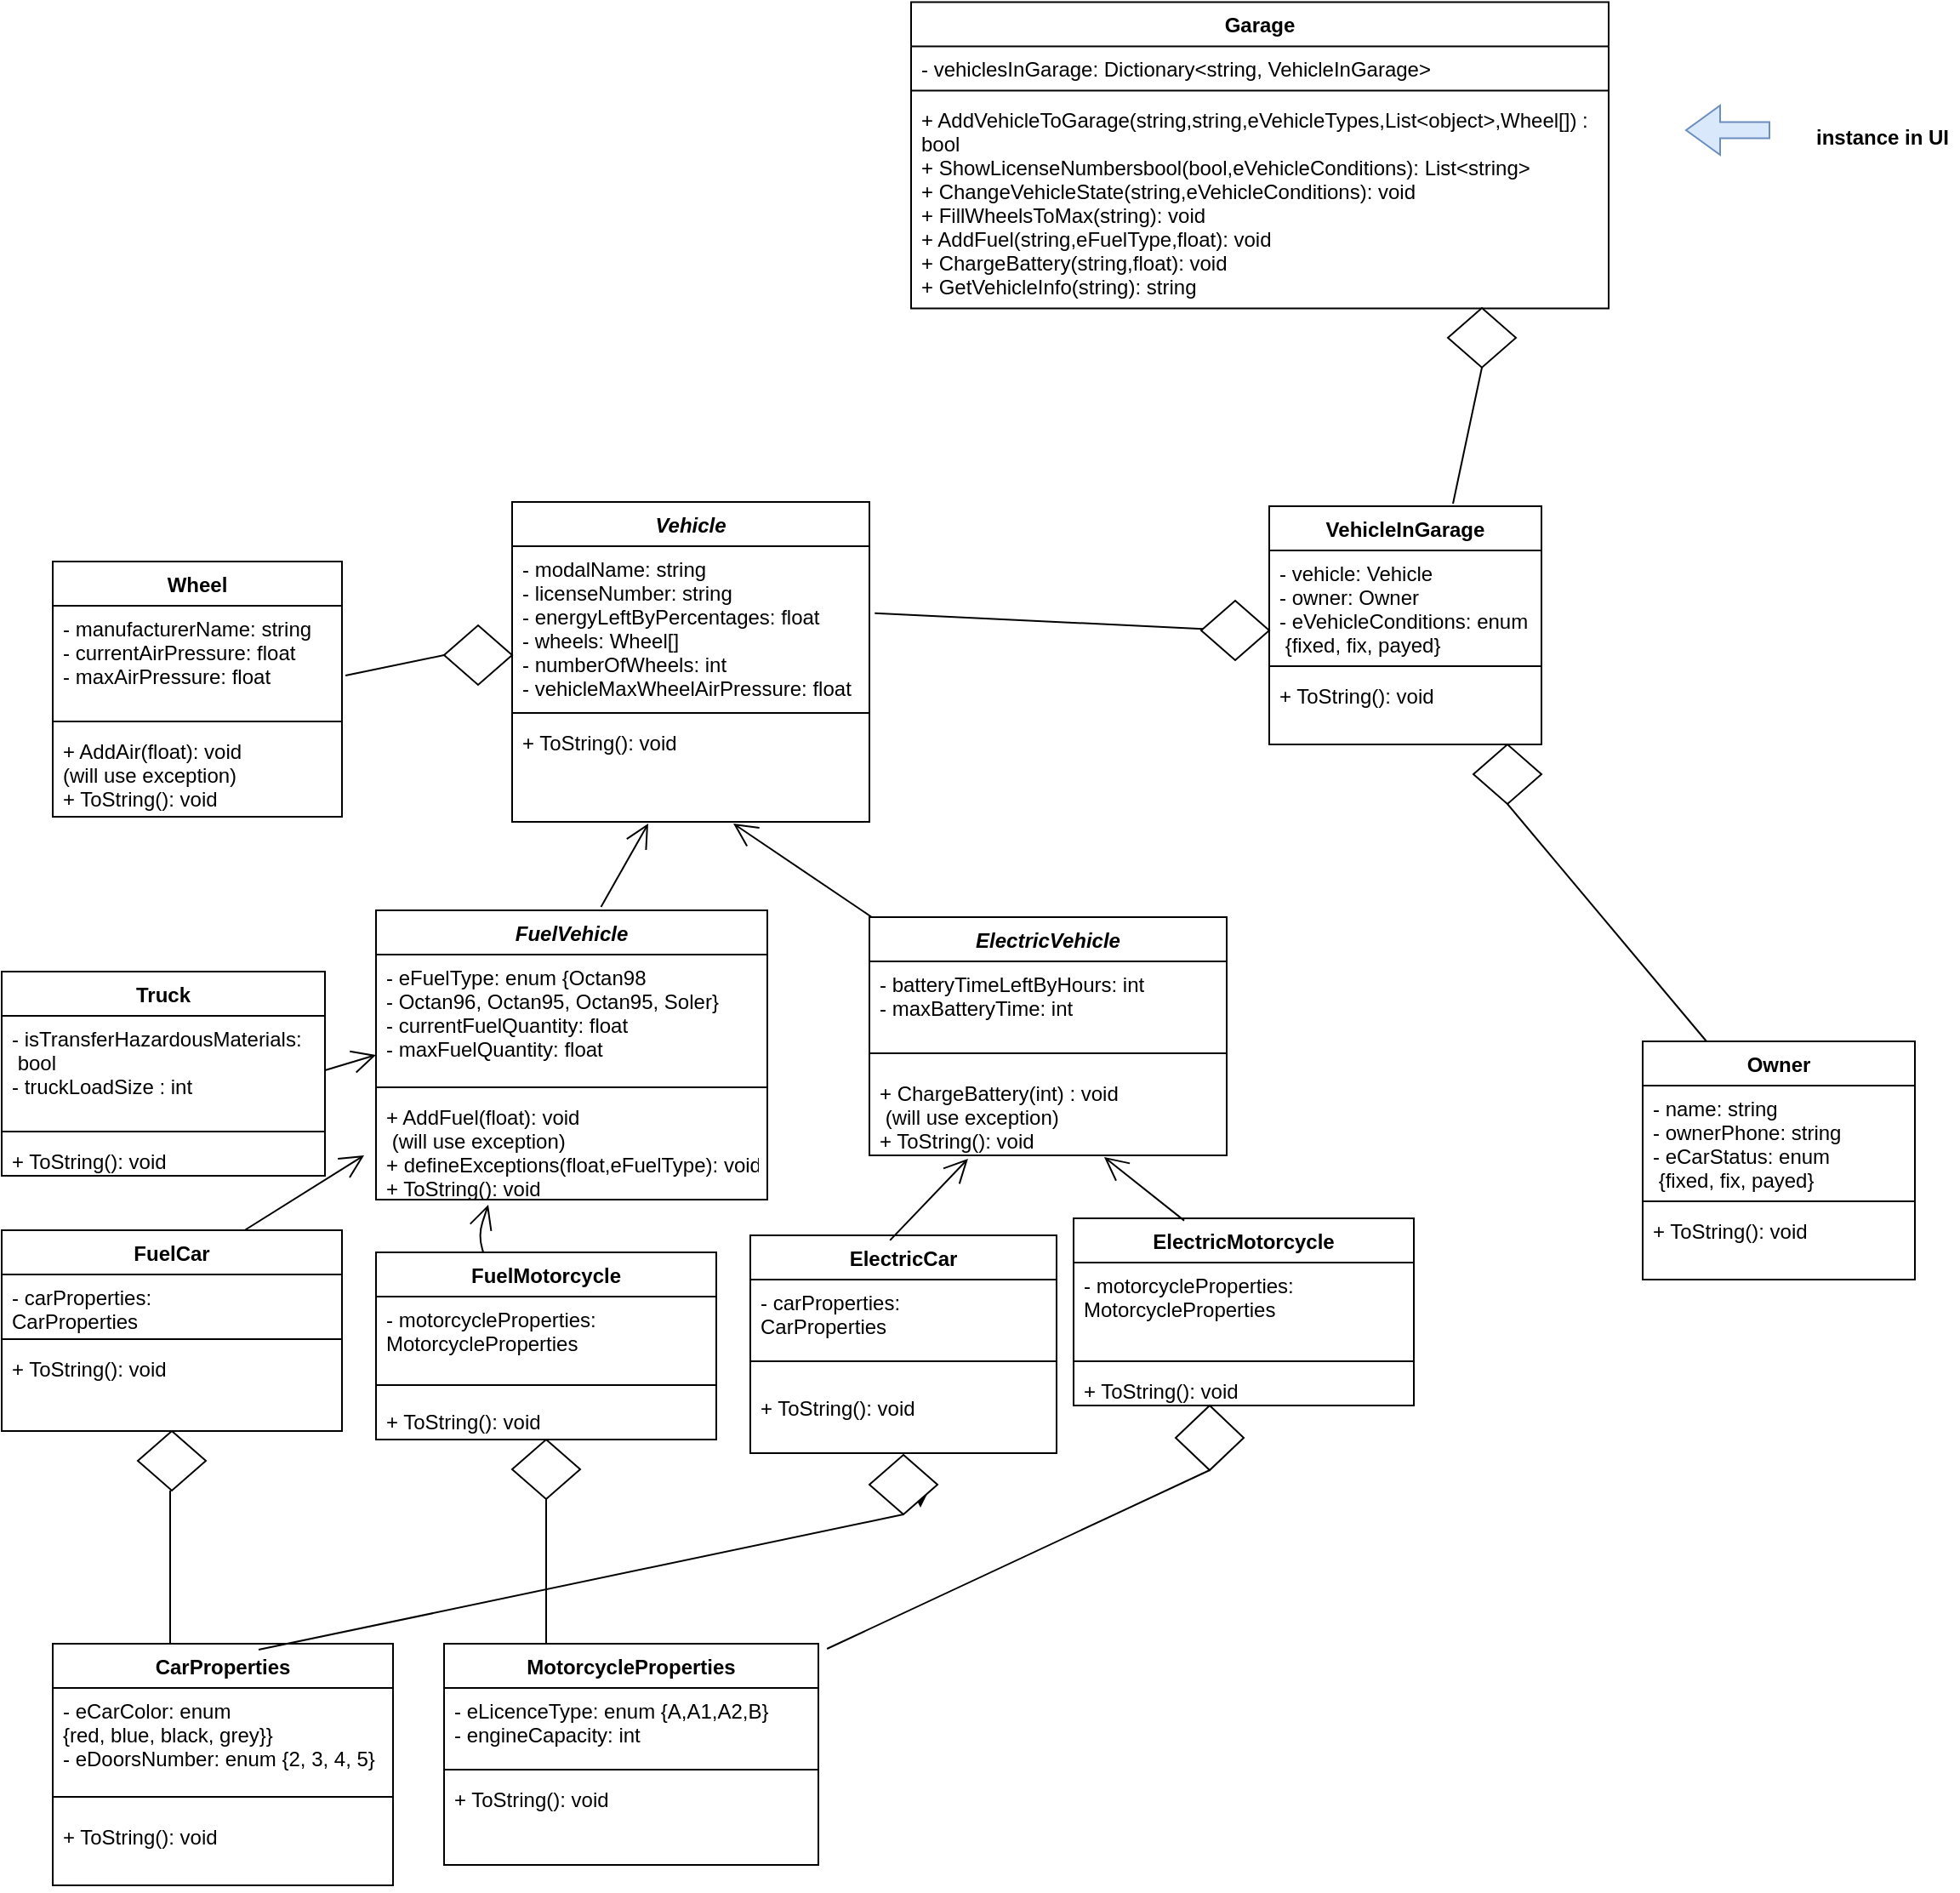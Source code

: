<mxfile version="10.6.8" type="device"><diagram id="A6YAX1oIDWfggqIaogBl" name="Page-1"><mxGraphModel dx="2154" dy="2803" grid="1" gridSize="10" guides="1" tooltips="1" connect="1" arrows="1" fold="1" page="1" pageScale="1" pageWidth="1169" pageHeight="1654" math="0" shadow="0"><root><mxCell id="0"/><mxCell id="1" parent="0"/><mxCell id="DMLT6lTGCrtqlt_6MZUt-1" value="Vehicle" style="swimlane;fontStyle=3;align=center;verticalAlign=top;childLayout=stackLayout;horizontal=1;startSize=26;horizontalStack=0;resizeParent=1;resizeParentMax=0;resizeLast=0;collapsible=1;marginBottom=0;" parent="1" vertex="1"><mxGeometry x="300" y="-11" width="210" height="188" as="geometry"/></mxCell><mxCell id="DMLT6lTGCrtqlt_6MZUt-2" value="- modalName: string&#xA;- licenseNumber: string&#xA;- energyLeftByPercentages: float&#xA;- wheels: Wheel[]&#xA;- numberOfWheels: int&#xA;- vehicleMaxWheelAirPressure: float&#xA;&#xA;&#xA;" style="text;strokeColor=none;fillColor=none;align=left;verticalAlign=top;spacingLeft=4;spacingRight=4;overflow=hidden;rotatable=0;points=[[0,0.5],[1,0.5]];portConstraint=eastwest;" parent="DMLT6lTGCrtqlt_6MZUt-1" vertex="1"><mxGeometry y="26" width="210" height="94" as="geometry"/></mxCell><mxCell id="DMLT6lTGCrtqlt_6MZUt-3" value="" style="line;strokeWidth=1;fillColor=none;align=left;verticalAlign=middle;spacingTop=-1;spacingLeft=3;spacingRight=3;rotatable=0;labelPosition=right;points=[];portConstraint=eastwest;" parent="DMLT6lTGCrtqlt_6MZUt-1" vertex="1"><mxGeometry y="120" width="210" height="8" as="geometry"/></mxCell><mxCell id="DMLT6lTGCrtqlt_6MZUt-4" value="+ ToString(): void" style="text;strokeColor=none;fillColor=none;align=left;verticalAlign=top;spacingLeft=4;spacingRight=4;overflow=hidden;rotatable=0;points=[[0,0.5],[1,0.5]];portConstraint=eastwest;" parent="DMLT6lTGCrtqlt_6MZUt-1" vertex="1"><mxGeometry y="128" width="210" height="60" as="geometry"/></mxCell><mxCell id="DMLT6lTGCrtqlt_6MZUt-5" value="" style="endArrow=open;endFill=1;endSize=12;html=1;exitX=0.575;exitY=-0.012;exitDx=0;exitDy=0;exitPerimeter=0;" parent="1" source="DMLT6lTGCrtqlt_6MZUt-6" edge="1"><mxGeometry width="160" relative="1" as="geometry"><mxPoint x="260" y="280" as="sourcePoint"/><mxPoint x="380" y="178" as="targetPoint"/><Array as="points"/></mxGeometry></mxCell><mxCell id="DMLT6lTGCrtqlt_6MZUt-6" value="FuelVehicle" style="swimlane;fontStyle=3;align=center;verticalAlign=top;childLayout=stackLayout;horizontal=1;startSize=26;horizontalStack=0;resizeParent=1;resizeParentMax=0;resizeLast=0;collapsible=1;marginBottom=0;" parent="1" vertex="1"><mxGeometry x="220" y="229" width="230" height="170" as="geometry"/></mxCell><mxCell id="DMLT6lTGCrtqlt_6MZUt-7" value="- eFuelType: enum {Octan98&#xA;- Octan96, Octan95, Octan95, Soler}&#xA;- currentFuelQuantity: float&#xA;- maxFuelQuantity: float&#xA;&#xA;" style="text;strokeColor=none;fillColor=none;align=left;verticalAlign=top;spacingLeft=4;spacingRight=4;overflow=hidden;rotatable=0;points=[[0,0.5],[1,0.5]];portConstraint=eastwest;" parent="DMLT6lTGCrtqlt_6MZUt-6" vertex="1"><mxGeometry y="26" width="230" height="74" as="geometry"/></mxCell><mxCell id="DMLT6lTGCrtqlt_6MZUt-8" value="" style="line;strokeWidth=1;fillColor=none;align=left;verticalAlign=middle;spacingTop=-1;spacingLeft=3;spacingRight=3;rotatable=0;labelPosition=right;points=[];portConstraint=eastwest;" parent="DMLT6lTGCrtqlt_6MZUt-6" vertex="1"><mxGeometry y="100" width="230" height="8" as="geometry"/></mxCell><mxCell id="DMLT6lTGCrtqlt_6MZUt-9" value="+ AddFuel(float): void&#xA; (will use exception)&#xA;+ defineExceptions(float,eFuelType): void&#xA;+ ToString(): void" style="text;strokeColor=none;fillColor=none;align=left;verticalAlign=top;spacingLeft=4;spacingRight=4;overflow=hidden;rotatable=0;points=[[0,0.5],[1,0.5]];portConstraint=eastwest;" parent="DMLT6lTGCrtqlt_6MZUt-6" vertex="1"><mxGeometry y="108" width="230" height="62" as="geometry"/></mxCell><mxCell id="DMLT6lTGCrtqlt_6MZUt-10" value="" style="endArrow=open;endFill=1;endSize=12;html=1;" parent="1" source="DMLT6lTGCrtqlt_6MZUt-11" edge="1"><mxGeometry width="160" relative="1" as="geometry"><mxPoint x="520" y="280" as="sourcePoint"/><mxPoint x="430" y="178" as="targetPoint"/><Array as="points"/></mxGeometry></mxCell><mxCell id="DMLT6lTGCrtqlt_6MZUt-11" value="ElectricVehicle" style="swimlane;fontStyle=3;align=center;verticalAlign=top;childLayout=stackLayout;horizontal=1;startSize=26;horizontalStack=0;resizeParent=1;resizeParentMax=0;resizeLast=0;collapsible=1;marginBottom=0;" parent="1" vertex="1"><mxGeometry x="510" y="233" width="210" height="140" as="geometry"/></mxCell><mxCell id="DMLT6lTGCrtqlt_6MZUt-12" value="- batteryTimeLeftByHours: int&#xA;- maxBatteryTime: int&#xA;&#xA;" style="text;strokeColor=none;fillColor=none;align=left;verticalAlign=top;spacingLeft=4;spacingRight=4;overflow=hidden;rotatable=0;points=[[0,0.5],[1,0.5]];portConstraint=eastwest;" parent="DMLT6lTGCrtqlt_6MZUt-11" vertex="1"><mxGeometry y="26" width="210" height="44" as="geometry"/></mxCell><mxCell id="DMLT6lTGCrtqlt_6MZUt-13" value="" style="line;strokeWidth=1;fillColor=none;align=left;verticalAlign=middle;spacingTop=-1;spacingLeft=3;spacingRight=3;rotatable=0;labelPosition=right;points=[];portConstraint=eastwest;" parent="DMLT6lTGCrtqlt_6MZUt-11" vertex="1"><mxGeometry y="70" width="210" height="20" as="geometry"/></mxCell><mxCell id="DMLT6lTGCrtqlt_6MZUt-14" value="+ ChargeBattery(int) : void&#xA; (will use exception)&#xA;+ ToString(): void&#xA;" style="text;strokeColor=none;fillColor=none;align=left;verticalAlign=top;spacingLeft=4;spacingRight=4;overflow=hidden;rotatable=0;points=[[0,0.5],[1,0.5]];portConstraint=eastwest;" parent="DMLT6lTGCrtqlt_6MZUt-11" vertex="1"><mxGeometry y="90" width="210" height="50" as="geometry"/></mxCell><mxCell id="DMLT6lTGCrtqlt_6MZUt-17" value="" style="endArrow=open;endFill=1;endSize=12;html=1;" parent="1" edge="1"><mxGeometry width="160" relative="1" as="geometry"><mxPoint x="138" y="420" as="sourcePoint"/><mxPoint x="213" y="373" as="targetPoint"/><Array as="points"/></mxGeometry></mxCell><mxCell id="DMLT6lTGCrtqlt_6MZUt-22" style="edgeStyle=orthogonalEdgeStyle;rounded=0;orthogonalLoop=1;jettySize=auto;html=1;exitX=0.75;exitY=0;exitDx=0;exitDy=0;" parent="1" source="DMLT6lTGCrtqlt_6MZUt-18" edge="1"><mxGeometry relative="1" as="geometry"><mxPoint x="160" y="430" as="targetPoint"/></mxGeometry></mxCell><mxCell id="DMLT6lTGCrtqlt_6MZUt-18" value="FuelCar" style="swimlane;fontStyle=1;align=center;verticalAlign=top;childLayout=stackLayout;horizontal=1;startSize=26;horizontalStack=0;resizeParent=1;resizeParentMax=0;resizeLast=0;collapsible=1;marginBottom=0;" parent="1" vertex="1"><mxGeometry y="417" width="200" height="118" as="geometry"/></mxCell><mxCell id="DMLT6lTGCrtqlt_6MZUt-19" value="- carProperties: &#xA;CarProperties&#xA;&#xA;" style="text;strokeColor=none;fillColor=none;align=left;verticalAlign=top;spacingLeft=4;spacingRight=4;overflow=hidden;rotatable=0;points=[[0,0.5],[1,0.5]];portConstraint=eastwest;" parent="DMLT6lTGCrtqlt_6MZUt-18" vertex="1"><mxGeometry y="26" width="200" height="34" as="geometry"/></mxCell><mxCell id="DMLT6lTGCrtqlt_6MZUt-20" value="" style="line;strokeWidth=1;fillColor=none;align=left;verticalAlign=middle;spacingTop=-1;spacingLeft=3;spacingRight=3;rotatable=0;labelPosition=right;points=[];portConstraint=eastwest;" parent="DMLT6lTGCrtqlt_6MZUt-18" vertex="1"><mxGeometry y="60" width="200" height="8" as="geometry"/></mxCell><mxCell id="DMLT6lTGCrtqlt_6MZUt-21" value="+ ToString(): void" style="text;strokeColor=none;fillColor=none;align=left;verticalAlign=top;spacingLeft=4;spacingRight=4;overflow=hidden;rotatable=0;points=[[0,0.5],[1,0.5]];portConstraint=eastwest;" parent="DMLT6lTGCrtqlt_6MZUt-18" vertex="1"><mxGeometry y="68" width="200" height="50" as="geometry"/></mxCell><mxCell id="DMLT6lTGCrtqlt_6MZUt-23" value="" style="endArrow=open;endFill=1;endSize=12;html=1;exitX=0.325;exitY=0.058;exitDx=0;exitDy=0;exitPerimeter=0;entryX=0.287;entryY=1.048;entryDx=0;entryDy=0;entryPerimeter=0;" parent="1" source="DMLT6lTGCrtqlt_6MZUt-29" edge="1" target="DMLT6lTGCrtqlt_6MZUt-9"><mxGeometry width="160" relative="1" as="geometry"><mxPoint x="269" y="420" as="sourcePoint"/><mxPoint x="270" y="380" as="targetPoint"/><Array as="points"><mxPoint x="280" y="420"/></Array></mxGeometry></mxCell><mxCell id="DMLT6lTGCrtqlt_6MZUt-24" value="Truck" style="swimlane;fontStyle=1;align=center;verticalAlign=top;childLayout=stackLayout;horizontal=1;startSize=26;horizontalStack=0;resizeParent=1;resizeParentMax=0;resizeLast=0;collapsible=1;marginBottom=0;" parent="1" vertex="1"><mxGeometry y="265" width="190" height="120" as="geometry"/></mxCell><mxCell id="DMLT6lTGCrtqlt_6MZUt-25" value="- isTransferHazardousMaterials:&#xA; bool&#xA;- truckLoadSize : int&#xA;" style="text;strokeColor=none;fillColor=none;align=left;verticalAlign=top;spacingLeft=4;spacingRight=4;overflow=hidden;rotatable=0;points=[[0,0.5],[1,0.5]];portConstraint=eastwest;" parent="DMLT6lTGCrtqlt_6MZUt-24" vertex="1"><mxGeometry y="26" width="190" height="64" as="geometry"/></mxCell><mxCell id="DMLT6lTGCrtqlt_6MZUt-26" value="" style="line;strokeWidth=1;fillColor=none;align=left;verticalAlign=middle;spacingTop=-1;spacingLeft=3;spacingRight=3;rotatable=0;labelPosition=right;points=[];portConstraint=eastwest;" parent="DMLT6lTGCrtqlt_6MZUt-24" vertex="1"><mxGeometry y="90" width="190" height="8" as="geometry"/></mxCell><mxCell id="DMLT6lTGCrtqlt_6MZUt-27" value="+ ToString(): void" style="text;strokeColor=none;fillColor=none;align=left;verticalAlign=top;spacingLeft=4;spacingRight=4;overflow=hidden;rotatable=0;points=[[0,0.5],[1,0.5]];portConstraint=eastwest;" parent="DMLT6lTGCrtqlt_6MZUt-24" vertex="1"><mxGeometry y="98" width="190" height="22" as="geometry"/></mxCell><mxCell id="DMLT6lTGCrtqlt_6MZUt-28" value="" style="endArrow=open;endFill=1;endSize=12;html=1;entryX=0;entryY=0.5;entryDx=0;entryDy=0;exitX=1;exitY=0.5;exitDx=0;exitDy=0;" parent="1" source="DMLT6lTGCrtqlt_6MZUt-25" target="DMLT6lTGCrtqlt_6MZUt-6" edge="1"><mxGeometry width="160" relative="1" as="geometry"><mxPoint x="100" y="265" as="sourcePoint"/><mxPoint x="379" y="374" as="targetPoint"/><Array as="points"/></mxGeometry></mxCell><mxCell id="DMLT6lTGCrtqlt_6MZUt-29" value="FuelMotorcycle" style="swimlane;fontStyle=1;align=center;verticalAlign=top;childLayout=stackLayout;horizontal=1;startSize=26;horizontalStack=0;resizeParent=1;resizeParentMax=0;resizeLast=0;collapsible=1;marginBottom=0;" parent="1" vertex="1"><mxGeometry x="220" y="430" width="200" height="110" as="geometry"/></mxCell><mxCell id="DMLT6lTGCrtqlt_6MZUt-30" value="- motorcycleProperties: &#xA;MotorcycleProperties&#xA;" style="text;strokeColor=none;fillColor=none;align=left;verticalAlign=top;spacingLeft=4;spacingRight=4;overflow=hidden;rotatable=0;points=[[0,0.5],[1,0.5]];portConstraint=eastwest;" parent="DMLT6lTGCrtqlt_6MZUt-29" vertex="1"><mxGeometry y="26" width="200" height="44" as="geometry"/></mxCell><mxCell id="DMLT6lTGCrtqlt_6MZUt-31" value="" style="line;strokeWidth=1;fillColor=none;align=left;verticalAlign=middle;spacingTop=-1;spacingLeft=3;spacingRight=3;rotatable=0;labelPosition=right;points=[];portConstraint=eastwest;" parent="DMLT6lTGCrtqlt_6MZUt-29" vertex="1"><mxGeometry y="70" width="200" height="16" as="geometry"/></mxCell><mxCell id="DMLT6lTGCrtqlt_6MZUt-32" value="+ ToString(): void" style="text;strokeColor=none;fillColor=none;align=left;verticalAlign=top;spacingLeft=4;spacingRight=4;overflow=hidden;rotatable=0;points=[[0,0.5],[1,0.5]];portConstraint=eastwest;" parent="DMLT6lTGCrtqlt_6MZUt-29" vertex="1"><mxGeometry y="86" width="200" height="24" as="geometry"/></mxCell><mxCell id="DMLT6lTGCrtqlt_6MZUt-34" value="" style="rhombus;whiteSpace=wrap;html=1;" parent="1" vertex="1"><mxGeometry x="80" y="535" width="40" height="35" as="geometry"/></mxCell><mxCell id="DMLT6lTGCrtqlt_6MZUt-37" value="" style="rhombus;whiteSpace=wrap;html=1;" parent="1" vertex="1"><mxGeometry x="300" y="540" width="40" height="35" as="geometry"/></mxCell><mxCell id="DMLT6lTGCrtqlt_6MZUt-38" value="" style="endArrow=none;html=1;" parent="1" edge="1"><mxGeometry width="50" height="50" relative="1" as="geometry"><mxPoint x="99" y="660" as="sourcePoint"/><mxPoint x="99" y="570" as="targetPoint"/><Array as="points"><mxPoint x="99" y="630"/></Array></mxGeometry></mxCell><mxCell id="DMLT6lTGCrtqlt_6MZUt-39" value="" style="endArrow=none;html=1;" parent="1" edge="1"><mxGeometry width="50" height="50" relative="1" as="geometry"><mxPoint x="320" y="665" as="sourcePoint"/><mxPoint x="320" y="575" as="targetPoint"/><Array as="points"><mxPoint x="320" y="635"/></Array></mxGeometry></mxCell><mxCell id="DMLT6lTGCrtqlt_6MZUt-40" value="CarProperties" style="swimlane;fontStyle=1;align=center;verticalAlign=top;childLayout=stackLayout;horizontal=1;startSize=26;horizontalStack=0;resizeParent=1;resizeParentMax=0;resizeLast=0;collapsible=1;marginBottom=0;" parent="1" vertex="1"><mxGeometry x="30" y="660" width="200" height="142" as="geometry"/></mxCell><mxCell id="DMLT6lTGCrtqlt_6MZUt-41" value="- eCarColor: enum&#xA; {red, blue, black, grey}}&#xA;- eDoorsNumber: enum {2, 3, 4, 5}&#xA;" style="text;strokeColor=none;fillColor=none;align=left;verticalAlign=top;spacingLeft=4;spacingRight=4;overflow=hidden;rotatable=0;points=[[0,0.5],[1,0.5]];portConstraint=eastwest;" parent="DMLT6lTGCrtqlt_6MZUt-40" vertex="1"><mxGeometry y="26" width="200" height="54" as="geometry"/></mxCell><mxCell id="DMLT6lTGCrtqlt_6MZUt-42" value="" style="line;strokeWidth=1;fillColor=none;align=left;verticalAlign=middle;spacingTop=-1;spacingLeft=3;spacingRight=3;rotatable=0;labelPosition=right;points=[];portConstraint=eastwest;" parent="DMLT6lTGCrtqlt_6MZUt-40" vertex="1"><mxGeometry y="80" width="200" height="20" as="geometry"/></mxCell><mxCell id="DMLT6lTGCrtqlt_6MZUt-43" value="+ ToString(): void" style="text;strokeColor=none;fillColor=none;align=left;verticalAlign=top;spacingLeft=4;spacingRight=4;overflow=hidden;rotatable=0;points=[[0,0.5],[1,0.5]];portConstraint=eastwest;" parent="DMLT6lTGCrtqlt_6MZUt-40" vertex="1"><mxGeometry y="100" width="200" height="42" as="geometry"/></mxCell><mxCell id="DMLT6lTGCrtqlt_6MZUt-44" value="MotorcycleProperties" style="swimlane;fontStyle=1;align=center;verticalAlign=top;childLayout=stackLayout;horizontal=1;startSize=26;horizontalStack=0;resizeParent=1;resizeParentMax=0;resizeLast=0;collapsible=1;marginBottom=0;" parent="1" vertex="1"><mxGeometry x="260" y="660" width="220" height="130" as="geometry"/></mxCell><mxCell id="DMLT6lTGCrtqlt_6MZUt-45" value="- eLicenceType: enum {A,A1,A2,B}&#xA;- engineCapacity: int&#xA;&#xA;" style="text;strokeColor=none;fillColor=none;align=left;verticalAlign=top;spacingLeft=4;spacingRight=4;overflow=hidden;rotatable=0;points=[[0,0.5],[1,0.5]];portConstraint=eastwest;" parent="DMLT6lTGCrtqlt_6MZUt-44" vertex="1"><mxGeometry y="26" width="220" height="44" as="geometry"/></mxCell><mxCell id="DMLT6lTGCrtqlt_6MZUt-46" value="" style="line;strokeWidth=1;fillColor=none;align=left;verticalAlign=middle;spacingTop=-1;spacingLeft=3;spacingRight=3;rotatable=0;labelPosition=right;points=[];portConstraint=eastwest;" parent="DMLT6lTGCrtqlt_6MZUt-44" vertex="1"><mxGeometry y="70" width="220" height="8" as="geometry"/></mxCell><mxCell id="DMLT6lTGCrtqlt_6MZUt-47" value="+ ToString(): void" style="text;strokeColor=none;fillColor=none;align=left;verticalAlign=top;spacingLeft=4;spacingRight=4;overflow=hidden;rotatable=0;points=[[0,0.5],[1,0.5]];portConstraint=eastwest;" parent="DMLT6lTGCrtqlt_6MZUt-44" vertex="1"><mxGeometry y="78" width="220" height="52" as="geometry"/></mxCell><mxCell id="DMLT6lTGCrtqlt_6MZUt-48" value="ElectricCar" style="swimlane;fontStyle=1;align=center;verticalAlign=top;childLayout=stackLayout;horizontal=1;startSize=26;horizontalStack=0;resizeParent=1;resizeParentMax=0;resizeLast=0;collapsible=1;marginBottom=0;" parent="1" vertex="1"><mxGeometry x="440" y="420" width="180" height="128" as="geometry"/></mxCell><mxCell id="DMLT6lTGCrtqlt_6MZUt-49" value="- carProperties: &#xA;CarProperties&#xA;" style="text;strokeColor=none;fillColor=none;align=left;verticalAlign=top;spacingLeft=4;spacingRight=4;overflow=hidden;rotatable=0;points=[[0,0.5],[1,0.5]];portConstraint=eastwest;" parent="DMLT6lTGCrtqlt_6MZUt-48" vertex="1"><mxGeometry y="26" width="180" height="34" as="geometry"/></mxCell><mxCell id="DMLT6lTGCrtqlt_6MZUt-50" value="" style="line;strokeWidth=1;fillColor=none;align=left;verticalAlign=middle;spacingTop=-1;spacingLeft=3;spacingRight=3;rotatable=0;labelPosition=right;points=[];portConstraint=eastwest;" parent="DMLT6lTGCrtqlt_6MZUt-48" vertex="1"><mxGeometry y="60" width="180" height="28" as="geometry"/></mxCell><mxCell id="DMLT6lTGCrtqlt_6MZUt-51" value="+ ToString(): void" style="text;strokeColor=none;fillColor=none;align=left;verticalAlign=top;spacingLeft=4;spacingRight=4;overflow=hidden;rotatable=0;points=[[0,0.5],[1,0.5]];portConstraint=eastwest;" parent="DMLT6lTGCrtqlt_6MZUt-48" vertex="1"><mxGeometry y="88" width="180" height="40" as="geometry"/></mxCell><mxCell id="DMLT6lTGCrtqlt_6MZUt-52" value="ElectricMotorcycle" style="swimlane;fontStyle=1;align=center;verticalAlign=top;childLayout=stackLayout;horizontal=1;startSize=26;horizontalStack=0;resizeParent=1;resizeParentMax=0;resizeLast=0;collapsible=1;marginBottom=0;" parent="1" vertex="1"><mxGeometry x="630" y="410" width="200" height="110" as="geometry"/></mxCell><mxCell id="DMLT6lTGCrtqlt_6MZUt-53" value="- motorcycleProperties: &#xA;MotorcycleProperties&#xA;&#xA;" style="text;strokeColor=none;fillColor=none;align=left;verticalAlign=top;spacingLeft=4;spacingRight=4;overflow=hidden;rotatable=0;points=[[0,0.5],[1,0.5]];portConstraint=eastwest;" parent="DMLT6lTGCrtqlt_6MZUt-52" vertex="1"><mxGeometry y="26" width="200" height="54" as="geometry"/></mxCell><mxCell id="DMLT6lTGCrtqlt_6MZUt-54" value="" style="line;strokeWidth=1;fillColor=none;align=left;verticalAlign=middle;spacingTop=-1;spacingLeft=3;spacingRight=3;rotatable=0;labelPosition=right;points=[];portConstraint=eastwest;" parent="DMLT6lTGCrtqlt_6MZUt-52" vertex="1"><mxGeometry y="80" width="200" height="8" as="geometry"/></mxCell><mxCell id="DMLT6lTGCrtqlt_6MZUt-55" value="+ ToString(): void" style="text;strokeColor=none;fillColor=none;align=left;verticalAlign=top;spacingLeft=4;spacingRight=4;overflow=hidden;rotatable=0;points=[[0,0.5],[1,0.5]];portConstraint=eastwest;" parent="DMLT6lTGCrtqlt_6MZUt-52" vertex="1"><mxGeometry y="88" width="200" height="22" as="geometry"/></mxCell><mxCell id="DMLT6lTGCrtqlt_6MZUt-57" value="" style="endArrow=open;endFill=1;endSize=12;html=1;exitX=0.325;exitY=0.012;exitDx=0;exitDy=0;exitPerimeter=0;entryX=0.657;entryY=1.02;entryDx=0;entryDy=0;entryPerimeter=0;" parent="1" source="DMLT6lTGCrtqlt_6MZUt-52" target="DMLT6lTGCrtqlt_6MZUt-14" edge="1"><mxGeometry width="160" relative="1" as="geometry"><mxPoint x="630" y="445" as="sourcePoint"/><mxPoint x="707" y="368" as="targetPoint"/><Array as="points"/></mxGeometry></mxCell><mxCell id="DMLT6lTGCrtqlt_6MZUt-56" value="" style="endArrow=open;endFill=1;endSize=12;html=1;exitX=0.456;exitY=0.023;exitDx=0;exitDy=0;exitPerimeter=0;entryX=0.276;entryY=1.04;entryDx=0;entryDy=0;entryPerimeter=0;" parent="1" source="DMLT6lTGCrtqlt_6MZUt-48" target="DMLT6lTGCrtqlt_6MZUt-14" edge="1"><mxGeometry width="160" relative="1" as="geometry"><mxPoint x="530" y="417" as="sourcePoint"/><mxPoint x="605" y="370" as="targetPoint"/><Array as="points"/></mxGeometry></mxCell><mxCell id="DMLT6lTGCrtqlt_6MZUt-63" style="edgeStyle=orthogonalEdgeStyle;rounded=0;orthogonalLoop=1;jettySize=auto;html=1;exitX=1;exitY=1;exitDx=0;exitDy=0;" parent="1" source="DMLT6lTGCrtqlt_6MZUt-58" edge="1"><mxGeometry relative="1" as="geometry"><mxPoint x="540" y="580" as="targetPoint"/></mxGeometry></mxCell><mxCell id="DMLT6lTGCrtqlt_6MZUt-58" value="" style="rhombus;whiteSpace=wrap;html=1;" parent="1" vertex="1"><mxGeometry x="510" y="549" width="40" height="35" as="geometry"/></mxCell><mxCell id="DMLT6lTGCrtqlt_6MZUt-59" value="" style="rhombus;whiteSpace=wrap;html=1;" parent="1" vertex="1"><mxGeometry x="690" y="520" width="40" height="38" as="geometry"/></mxCell><mxCell id="DMLT6lTGCrtqlt_6MZUt-60" value="" style="endArrow=none;html=1;entryX=0.5;entryY=1;entryDx=0;entryDy=0;exitX=0.605;exitY=0.025;exitDx=0;exitDy=0;exitPerimeter=0;" parent="1" source="DMLT6lTGCrtqlt_6MZUt-40" target="DMLT6lTGCrtqlt_6MZUt-58" edge="1"><mxGeometry width="50" height="50" relative="1" as="geometry"><mxPoint x="389" y="660" as="sourcePoint"/><mxPoint x="530" y="570" as="targetPoint"/><Array as="points"/></mxGeometry></mxCell><mxCell id="DMLT6lTGCrtqlt_6MZUt-61" value="" style="endArrow=none;html=1;exitX=1.023;exitY=0.023;exitDx=0;exitDy=0;exitPerimeter=0;entryX=0.5;entryY=1;entryDx=0;entryDy=0;" parent="1" source="DMLT6lTGCrtqlt_6MZUt-44" target="DMLT6lTGCrtqlt_6MZUt-59" edge="1"><mxGeometry width="50" height="50" relative="1" as="geometry"><mxPoint x="709" y="656" as="sourcePoint"/><mxPoint x="709" y="566" as="targetPoint"/><Array as="points"/></mxGeometry></mxCell><mxCell id="DMLT6lTGCrtqlt_6MZUt-64" value="Wheel" style="swimlane;fontStyle=1;align=center;verticalAlign=top;childLayout=stackLayout;horizontal=1;startSize=26;horizontalStack=0;resizeParent=1;resizeParentMax=0;resizeLast=0;collapsible=1;marginBottom=0;" parent="1" vertex="1"><mxGeometry x="30" y="24" width="170" height="150" as="geometry"/></mxCell><mxCell id="DMLT6lTGCrtqlt_6MZUt-65" value="- manufacturerName: string&#xA;- currentAirPressure: float&#xA;- maxAirPressure: float&#xA;&#xA;&#xA;&#xA;" style="text;strokeColor=none;fillColor=none;align=left;verticalAlign=top;spacingLeft=4;spacingRight=4;overflow=hidden;rotatable=0;points=[[0,0.5],[1,0.5]];portConstraint=eastwest;" parent="DMLT6lTGCrtqlt_6MZUt-64" vertex="1"><mxGeometry y="26" width="170" height="64" as="geometry"/></mxCell><mxCell id="DMLT6lTGCrtqlt_6MZUt-66" value="" style="line;strokeWidth=1;fillColor=none;align=left;verticalAlign=middle;spacingTop=-1;spacingLeft=3;spacingRight=3;rotatable=0;labelPosition=right;points=[];portConstraint=eastwest;" parent="DMLT6lTGCrtqlt_6MZUt-64" vertex="1"><mxGeometry y="90" width="170" height="8" as="geometry"/></mxCell><mxCell id="DMLT6lTGCrtqlt_6MZUt-67" value="+ AddAir(float): void &#xA;(will use exception)&#xA;+ ToString(): void&#xA;" style="text;strokeColor=none;fillColor=none;align=left;verticalAlign=top;spacingLeft=4;spacingRight=4;overflow=hidden;rotatable=0;points=[[0,0.5],[1,0.5]];portConstraint=eastwest;" parent="DMLT6lTGCrtqlt_6MZUt-64" vertex="1"><mxGeometry y="98" width="170" height="52" as="geometry"/></mxCell><mxCell id="DMLT6lTGCrtqlt_6MZUt-68" value="" style="rhombus;whiteSpace=wrap;html=1;" parent="1" vertex="1"><mxGeometry x="260" y="61.5" width="40" height="35" as="geometry"/></mxCell><mxCell id="DMLT6lTGCrtqlt_6MZUt-69" value="" style="endArrow=none;html=1;exitX=1.012;exitY=0.641;exitDx=0;exitDy=0;exitPerimeter=0;entryX=0;entryY=0.5;entryDx=0;entryDy=0;" parent="1" source="DMLT6lTGCrtqlt_6MZUt-65" target="DMLT6lTGCrtqlt_6MZUt-68" edge="1"><mxGeometry width="50" height="50" relative="1" as="geometry"><mxPoint x="210" y="110" as="sourcePoint"/><mxPoint x="260" y="60" as="targetPoint"/></mxGeometry></mxCell><mxCell id="DMLT6lTGCrtqlt_6MZUt-70" value="Garage" style="swimlane;fontStyle=1;align=center;verticalAlign=top;childLayout=stackLayout;horizontal=1;startSize=26;horizontalStack=0;resizeParent=1;resizeParentMax=0;resizeLast=0;collapsible=1;marginBottom=0;" parent="1" vertex="1"><mxGeometry x="534.5" y="-304.794" width="410" height="180" as="geometry"/></mxCell><mxCell id="DMLT6lTGCrtqlt_6MZUt-71" value="- vehiclesInGarage: Dictionary&lt;string, VehicleInGarage&gt;" style="text;strokeColor=none;fillColor=none;align=left;verticalAlign=top;spacingLeft=4;spacingRight=4;overflow=hidden;rotatable=0;points=[[0,0.5],[1,0.5]];portConstraint=eastwest;" parent="DMLT6lTGCrtqlt_6MZUt-70" vertex="1"><mxGeometry y="26" width="410" height="22" as="geometry"/></mxCell><mxCell id="DMLT6lTGCrtqlt_6MZUt-72" value="" style="line;strokeWidth=1;fillColor=none;align=left;verticalAlign=middle;spacingTop=-1;spacingLeft=3;spacingRight=3;rotatable=0;labelPosition=right;points=[];portConstraint=eastwest;" parent="DMLT6lTGCrtqlt_6MZUt-70" vertex="1"><mxGeometry y="48" width="410" height="8" as="geometry"/></mxCell><mxCell id="DMLT6lTGCrtqlt_6MZUt-73" value="+ AddVehicleToGarage(string,string,eVehicleTypes,List&lt;object&gt;,Wheel[]) :&#xA;bool&#xA;+ ShowLicenseNumbersbool(bool,eVehicleConditions): List&lt;string&gt;&#xA;+ ChangeVehicleState(string,eVehicleConditions): void&#xA;+ FillWheelsToMax(string): void&#xA;+ AddFuel(string,eFuelType,float): void&#xA;+ ChargeBattery(string,float): void&#xA;+ GetVehicleInfo(string): string&#xA;" style="text;strokeColor=none;fillColor=none;align=left;verticalAlign=top;spacingLeft=4;spacingRight=4;overflow=hidden;rotatable=0;points=[[0,0.5],[1,0.5]];portConstraint=eastwest;" parent="DMLT6lTGCrtqlt_6MZUt-70" vertex="1"><mxGeometry y="56" width="410" height="124" as="geometry"/></mxCell><mxCell id="DMLT6lTGCrtqlt_6MZUt-74" value="" style="rhombus;whiteSpace=wrap;html=1;" parent="1" vertex="1"><mxGeometry x="705" y="47" width="40" height="35" as="geometry"/></mxCell><mxCell id="DMLT6lTGCrtqlt_6MZUt-75" value="" style="endArrow=none;html=1;exitX=1.015;exitY=0.419;exitDx=0;exitDy=0;exitPerimeter=0;" parent="1" source="DMLT6lTGCrtqlt_6MZUt-2" edge="1" target="DMLT6lTGCrtqlt_6MZUt-74"><mxGeometry width="50" height="50" relative="1" as="geometry"><mxPoint x="652" y="42" as="sourcePoint"/><mxPoint x="550" y="20" as="targetPoint"/></mxGeometry></mxCell><mxCell id="DMLT6lTGCrtqlt_6MZUt-76" value="Owner" style="swimlane;fontStyle=1;align=center;verticalAlign=top;childLayout=stackLayout;horizontal=1;startSize=26;horizontalStack=0;resizeParent=1;resizeParentMax=0;resizeLast=0;collapsible=1;marginBottom=0;" parent="1" vertex="1"><mxGeometry x="964.5" y="306" width="160" height="140" as="geometry"/></mxCell><mxCell id="DMLT6lTGCrtqlt_6MZUt-77" value="- name: string&#xA;- ownerPhone: string&#xA;- eCarStatus: enum&#xA; {fixed, fix, payed}&#xA;" style="text;strokeColor=none;fillColor=none;align=left;verticalAlign=top;spacingLeft=4;spacingRight=4;overflow=hidden;rotatable=0;points=[[0,0.5],[1,0.5]];portConstraint=eastwest;" parent="DMLT6lTGCrtqlt_6MZUt-76" vertex="1"><mxGeometry y="26" width="160" height="64" as="geometry"/></mxCell><mxCell id="DMLT6lTGCrtqlt_6MZUt-78" value="" style="line;strokeWidth=1;fillColor=none;align=left;verticalAlign=middle;spacingTop=-1;spacingLeft=3;spacingRight=3;rotatable=0;labelPosition=right;points=[];portConstraint=eastwest;" parent="DMLT6lTGCrtqlt_6MZUt-76" vertex="1"><mxGeometry y="90" width="160" height="8" as="geometry"/></mxCell><mxCell id="DMLT6lTGCrtqlt_6MZUt-79" value="+ ToString(): void" style="text;strokeColor=none;fillColor=none;align=left;verticalAlign=top;spacingLeft=4;spacingRight=4;overflow=hidden;rotatable=0;points=[[0,0.5],[1,0.5]];portConstraint=eastwest;" parent="DMLT6lTGCrtqlt_6MZUt-76" vertex="1"><mxGeometry y="98" width="160" height="42" as="geometry"/></mxCell><mxCell id="DMLT6lTGCrtqlt_6MZUt-80" value="" style="rhombus;whiteSpace=wrap;html=1;" parent="1" vertex="1"><mxGeometry x="865" y="131.5" width="40" height="35" as="geometry"/></mxCell><mxCell id="DMLT6lTGCrtqlt_6MZUt-82" value="" style="endArrow=none;html=1;entryX=0.5;entryY=1;entryDx=0;entryDy=0;" parent="1" edge="1" target="DMLT6lTGCrtqlt_6MZUt-80"><mxGeometry width="50" height="50" relative="1" as="geometry"><mxPoint x="1002" y="306" as="sourcePoint"/><mxPoint x="980" y="266" as="targetPoint"/></mxGeometry></mxCell><mxCell id="DMLT6lTGCrtqlt_6MZUt-83" value="" style="html=1;shadow=0;dashed=0;align=center;verticalAlign=middle;shape=mxgraph.arrows2.arrow;dy=0.67;dx=20;notch=0;rotation=180;fillColor=#dae8fc;strokeColor=#6c8ebf;" parent="1" vertex="1"><mxGeometry x="990" y="-244" width="49" height="29" as="geometry"/></mxCell><mxCell id="DMLT6lTGCrtqlt_6MZUt-84" value="&lt;b&gt;instance in UI&lt;/b&gt;" style="text;html=1;resizable=0;autosize=1;align=center;verticalAlign=middle;points=[];fillColor=none;strokeColor=none;rounded=0;" parent="1" vertex="1"><mxGeometry x="1060" y="-235" width="90" height="20" as="geometry"/></mxCell><mxCell id="NSbVXPT9ggTXz2BQH0Pn-3" value="VehicleInGarage" style="swimlane;fontStyle=1;align=center;verticalAlign=top;childLayout=stackLayout;horizontal=1;startSize=26;horizontalStack=0;resizeParent=1;resizeParentMax=0;resizeLast=0;collapsible=1;marginBottom=0;" vertex="1" parent="1"><mxGeometry x="745" y="-8.5" width="160" height="140" as="geometry"/></mxCell><mxCell id="NSbVXPT9ggTXz2BQH0Pn-4" value="- vehicle: Vehicle&#xA;- owner: Owner&#xA;- eVehicleConditions: enum&#xA; {fixed, fix, payed}&#xA;" style="text;strokeColor=none;fillColor=none;align=left;verticalAlign=top;spacingLeft=4;spacingRight=4;overflow=hidden;rotatable=0;points=[[0,0.5],[1,0.5]];portConstraint=eastwest;" vertex="1" parent="NSbVXPT9ggTXz2BQH0Pn-3"><mxGeometry y="26" width="160" height="64" as="geometry"/></mxCell><mxCell id="NSbVXPT9ggTXz2BQH0Pn-5" value="" style="line;strokeWidth=1;fillColor=none;align=left;verticalAlign=middle;spacingTop=-1;spacingLeft=3;spacingRight=3;rotatable=0;labelPosition=right;points=[];portConstraint=eastwest;" vertex="1" parent="NSbVXPT9ggTXz2BQH0Pn-3"><mxGeometry y="90" width="160" height="8" as="geometry"/></mxCell><mxCell id="NSbVXPT9ggTXz2BQH0Pn-6" value="+ ToString(): void" style="text;strokeColor=none;fillColor=none;align=left;verticalAlign=top;spacingLeft=4;spacingRight=4;overflow=hidden;rotatable=0;points=[[0,0.5],[1,0.5]];portConstraint=eastwest;" vertex="1" parent="NSbVXPT9ggTXz2BQH0Pn-3"><mxGeometry y="98" width="160" height="42" as="geometry"/></mxCell><mxCell id="NSbVXPT9ggTXz2BQH0Pn-7" value="" style="rhombus;whiteSpace=wrap;html=1;" vertex="1" parent="1"><mxGeometry x="850" y="-125" width="40" height="35" as="geometry"/></mxCell><mxCell id="NSbVXPT9ggTXz2BQH0Pn-9" value="" style="endArrow=none;html=1;exitX=0.675;exitY=-0.011;exitDx=0;exitDy=0;exitPerimeter=0;entryX=0.5;entryY=1;entryDx=0;entryDy=0;" edge="1" parent="1" source="NSbVXPT9ggTXz2BQH0Pn-3" target="NSbVXPT9ggTXz2BQH0Pn-7"><mxGeometry width="50" height="50" relative="1" as="geometry"><mxPoint x="882" y="247.5" as="sourcePoint"/><mxPoint x="860" y="207.5" as="targetPoint"/></mxGeometry></mxCell></root></mxGraphModel></diagram></mxfile>